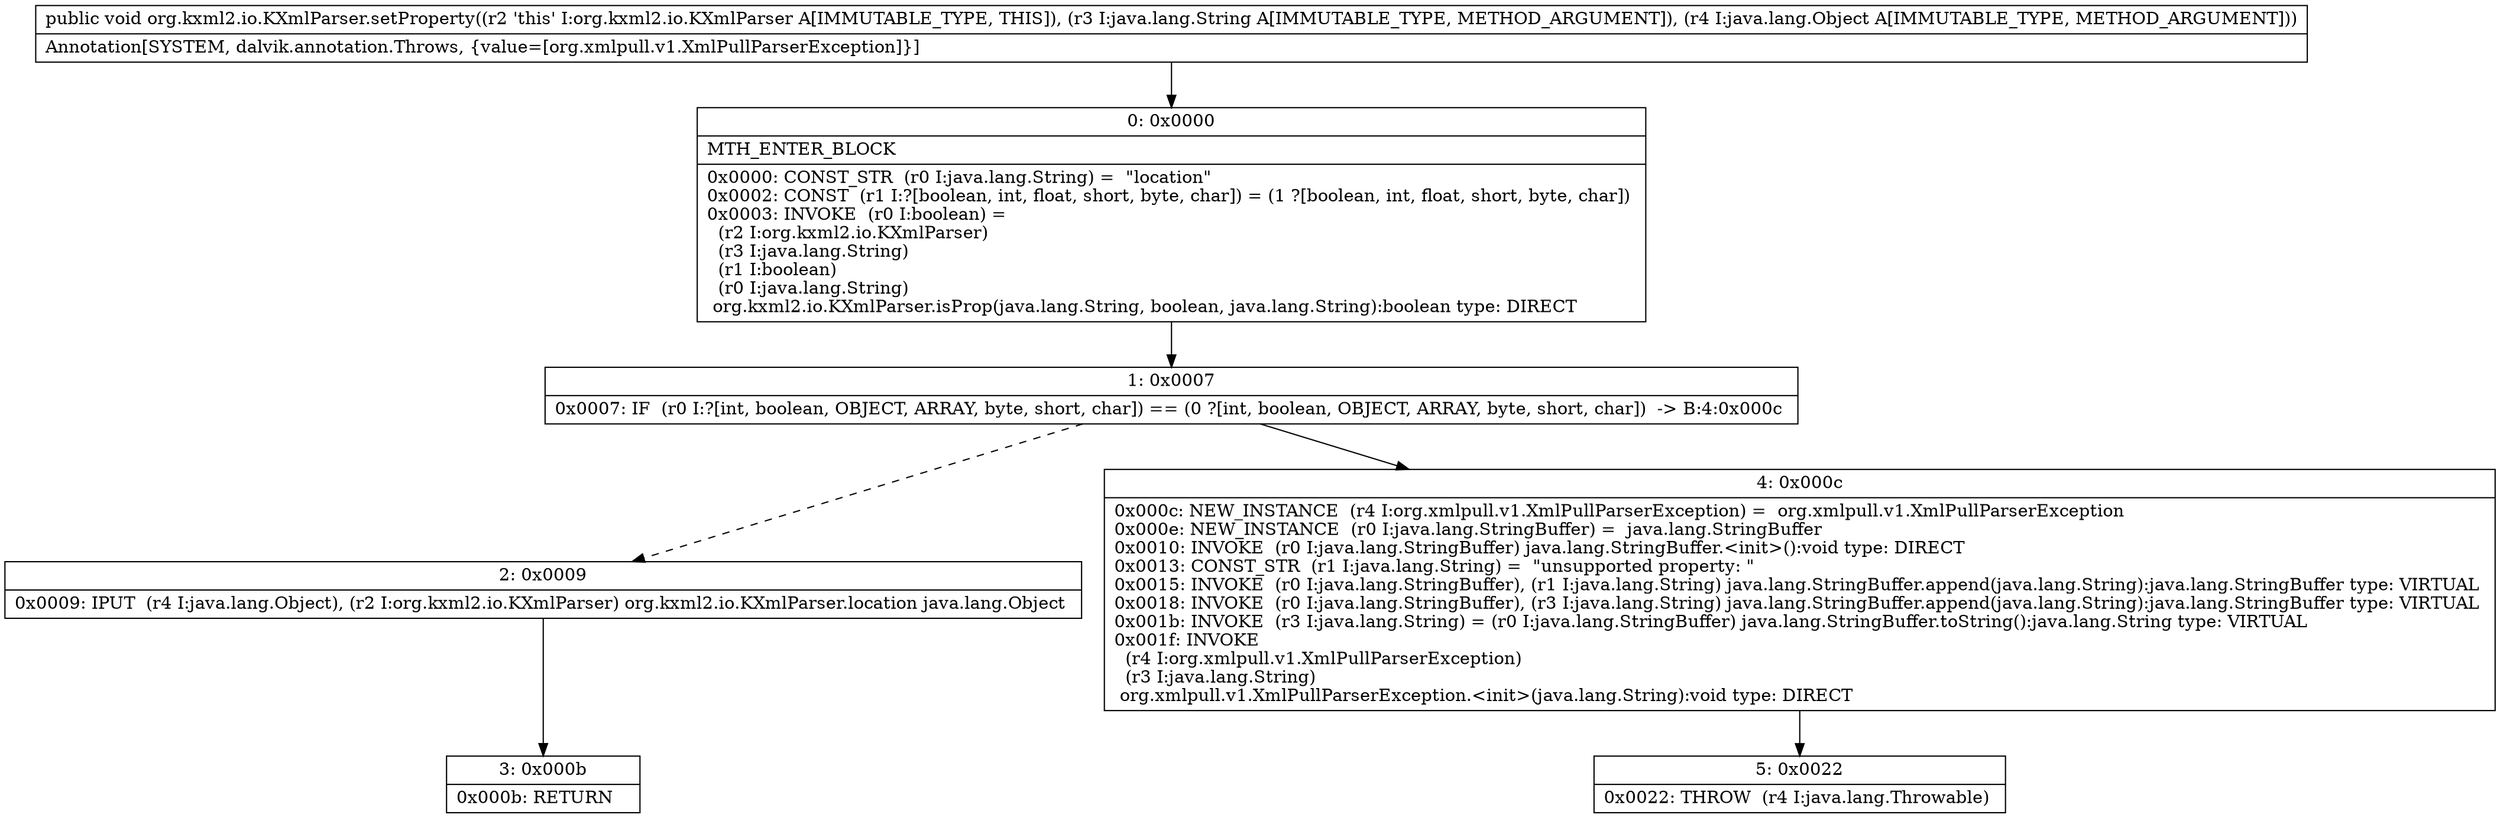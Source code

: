 digraph "CFG fororg.kxml2.io.KXmlParser.setProperty(Ljava\/lang\/String;Ljava\/lang\/Object;)V" {
Node_0 [shape=record,label="{0\:\ 0x0000|MTH_ENTER_BLOCK\l|0x0000: CONST_STR  (r0 I:java.lang.String) =  \"location\" \l0x0002: CONST  (r1 I:?[boolean, int, float, short, byte, char]) = (1 ?[boolean, int, float, short, byte, char]) \l0x0003: INVOKE  (r0 I:boolean) = \l  (r2 I:org.kxml2.io.KXmlParser)\l  (r3 I:java.lang.String)\l  (r1 I:boolean)\l  (r0 I:java.lang.String)\l org.kxml2.io.KXmlParser.isProp(java.lang.String, boolean, java.lang.String):boolean type: DIRECT \l}"];
Node_1 [shape=record,label="{1\:\ 0x0007|0x0007: IF  (r0 I:?[int, boolean, OBJECT, ARRAY, byte, short, char]) == (0 ?[int, boolean, OBJECT, ARRAY, byte, short, char])  \-\> B:4:0x000c \l}"];
Node_2 [shape=record,label="{2\:\ 0x0009|0x0009: IPUT  (r4 I:java.lang.Object), (r2 I:org.kxml2.io.KXmlParser) org.kxml2.io.KXmlParser.location java.lang.Object \l}"];
Node_3 [shape=record,label="{3\:\ 0x000b|0x000b: RETURN   \l}"];
Node_4 [shape=record,label="{4\:\ 0x000c|0x000c: NEW_INSTANCE  (r4 I:org.xmlpull.v1.XmlPullParserException) =  org.xmlpull.v1.XmlPullParserException \l0x000e: NEW_INSTANCE  (r0 I:java.lang.StringBuffer) =  java.lang.StringBuffer \l0x0010: INVOKE  (r0 I:java.lang.StringBuffer) java.lang.StringBuffer.\<init\>():void type: DIRECT \l0x0013: CONST_STR  (r1 I:java.lang.String) =  \"unsupported property: \" \l0x0015: INVOKE  (r0 I:java.lang.StringBuffer), (r1 I:java.lang.String) java.lang.StringBuffer.append(java.lang.String):java.lang.StringBuffer type: VIRTUAL \l0x0018: INVOKE  (r0 I:java.lang.StringBuffer), (r3 I:java.lang.String) java.lang.StringBuffer.append(java.lang.String):java.lang.StringBuffer type: VIRTUAL \l0x001b: INVOKE  (r3 I:java.lang.String) = (r0 I:java.lang.StringBuffer) java.lang.StringBuffer.toString():java.lang.String type: VIRTUAL \l0x001f: INVOKE  \l  (r4 I:org.xmlpull.v1.XmlPullParserException)\l  (r3 I:java.lang.String)\l org.xmlpull.v1.XmlPullParserException.\<init\>(java.lang.String):void type: DIRECT \l}"];
Node_5 [shape=record,label="{5\:\ 0x0022|0x0022: THROW  (r4 I:java.lang.Throwable) \l}"];
MethodNode[shape=record,label="{public void org.kxml2.io.KXmlParser.setProperty((r2 'this' I:org.kxml2.io.KXmlParser A[IMMUTABLE_TYPE, THIS]), (r3 I:java.lang.String A[IMMUTABLE_TYPE, METHOD_ARGUMENT]), (r4 I:java.lang.Object A[IMMUTABLE_TYPE, METHOD_ARGUMENT]))  | Annotation[SYSTEM, dalvik.annotation.Throws, \{value=[org.xmlpull.v1.XmlPullParserException]\}]\l}"];
MethodNode -> Node_0;
Node_0 -> Node_1;
Node_1 -> Node_2[style=dashed];
Node_1 -> Node_4;
Node_2 -> Node_3;
Node_4 -> Node_5;
}

